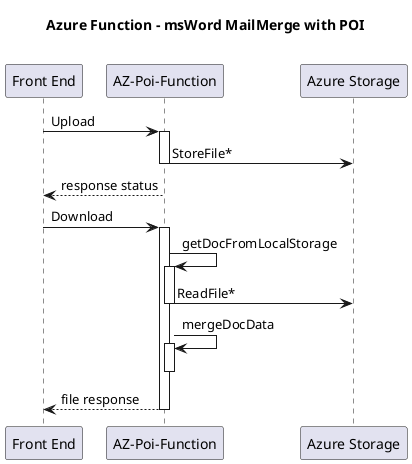@startuml
autoactivate on

title "Azure Function - msWord MailMerge with POI\n"

"Front End" -> "AZ-Poi-Function" : Upload
"AZ-Poi-Function" -> "Azure Storage" -- : StoreFile*
"AZ-Poi-Function" --> "Front End" : response status

"Front End" -> "AZ-Poi-Function" : Download
"AZ-Poi-Function" -> "AZ-Poi-Function": getDocFromLocalStorage
"AZ-Poi-Function" -> "Azure Storage" -- : ReadFile*
"AZ-Poi-Function" -> "AZ-Poi-Function" ++--: mergeDocData
"AZ-Poi-Function" --> "Front End" : file response

@enduml